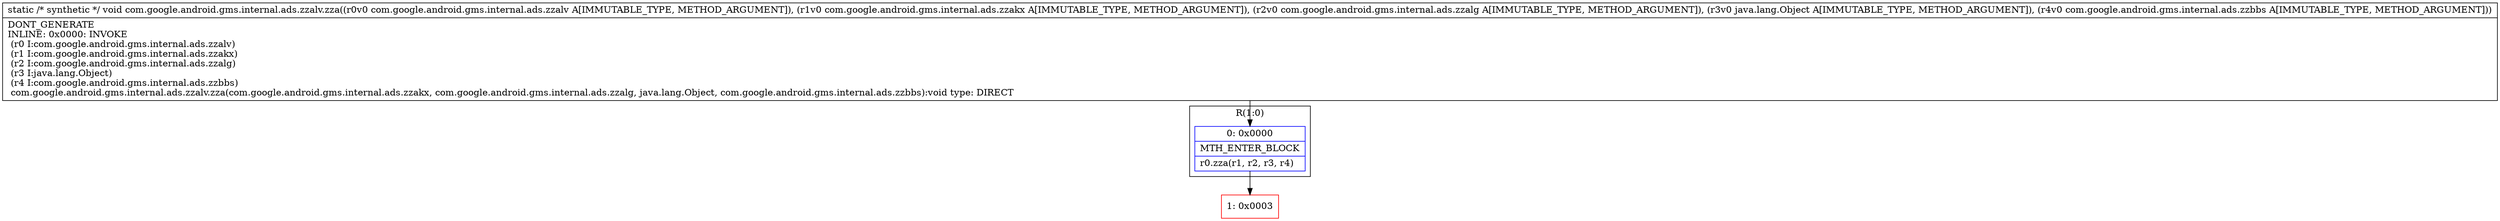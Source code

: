 digraph "CFG forcom.google.android.gms.internal.ads.zzalv.zza(Lcom\/google\/android\/gms\/internal\/ads\/zzalv;Lcom\/google\/android\/gms\/internal\/ads\/zzakx;Lcom\/google\/android\/gms\/internal\/ads\/zzalg;Ljava\/lang\/Object;Lcom\/google\/android\/gms\/internal\/ads\/zzbbs;)V" {
subgraph cluster_Region_1454609144 {
label = "R(1:0)";
node [shape=record,color=blue];
Node_0 [shape=record,label="{0\:\ 0x0000|MTH_ENTER_BLOCK\l|r0.zza(r1, r2, r3, r4)\l}"];
}
Node_1 [shape=record,color=red,label="{1\:\ 0x0003}"];
MethodNode[shape=record,label="{static \/* synthetic *\/ void com.google.android.gms.internal.ads.zzalv.zza((r0v0 com.google.android.gms.internal.ads.zzalv A[IMMUTABLE_TYPE, METHOD_ARGUMENT]), (r1v0 com.google.android.gms.internal.ads.zzakx A[IMMUTABLE_TYPE, METHOD_ARGUMENT]), (r2v0 com.google.android.gms.internal.ads.zzalg A[IMMUTABLE_TYPE, METHOD_ARGUMENT]), (r3v0 java.lang.Object A[IMMUTABLE_TYPE, METHOD_ARGUMENT]), (r4v0 com.google.android.gms.internal.ads.zzbbs A[IMMUTABLE_TYPE, METHOD_ARGUMENT]))  | DONT_GENERATE\lINLINE: 0x0000: INVOKE  \l  (r0 I:com.google.android.gms.internal.ads.zzalv)\l  (r1 I:com.google.android.gms.internal.ads.zzakx)\l  (r2 I:com.google.android.gms.internal.ads.zzalg)\l  (r3 I:java.lang.Object)\l  (r4 I:com.google.android.gms.internal.ads.zzbbs)\l com.google.android.gms.internal.ads.zzalv.zza(com.google.android.gms.internal.ads.zzakx, com.google.android.gms.internal.ads.zzalg, java.lang.Object, com.google.android.gms.internal.ads.zzbbs):void type: DIRECT\l}"];
MethodNode -> Node_0;
Node_0 -> Node_1;
}

